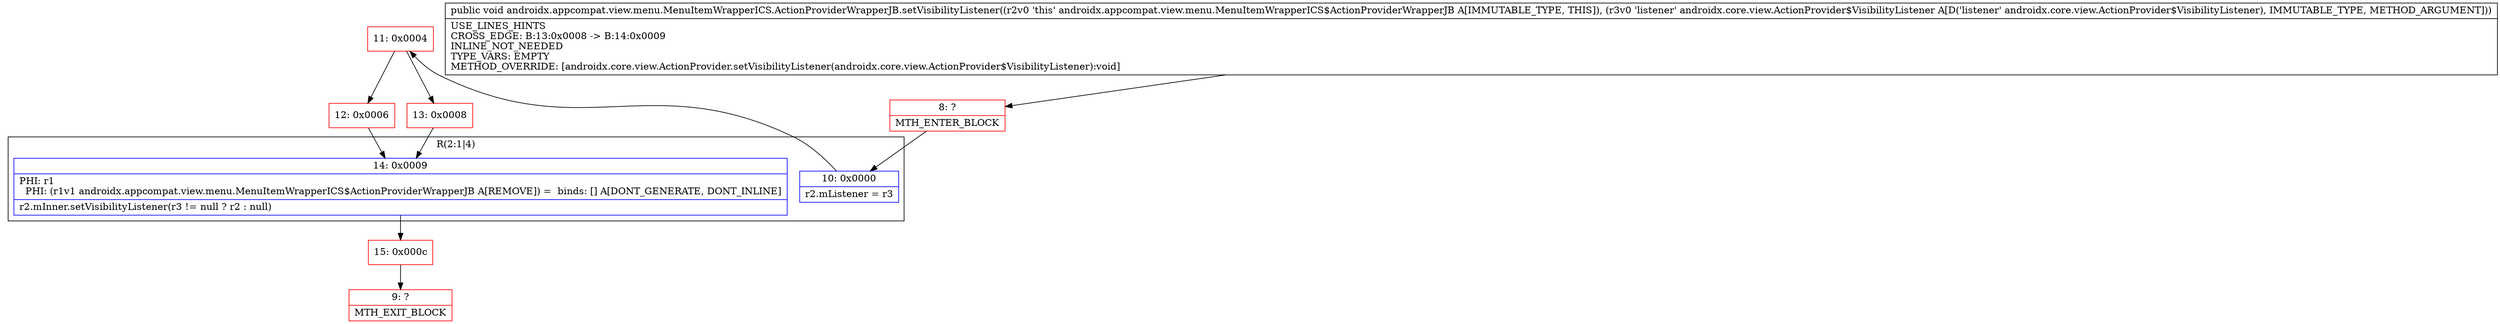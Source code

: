 digraph "CFG forandroidx.appcompat.view.menu.MenuItemWrapperICS.ActionProviderWrapperJB.setVisibilityListener(Landroidx\/core\/view\/ActionProvider$VisibilityListener;)V" {
subgraph cluster_Region_1145008117 {
label = "R(2:1|4)";
node [shape=record,color=blue];
Node_10 [shape=record,label="{10\:\ 0x0000|r2.mListener = r3\l}"];
Node_14 [shape=record,label="{14\:\ 0x0009|PHI: r1 \l  PHI: (r1v1 androidx.appcompat.view.menu.MenuItemWrapperICS$ActionProviderWrapperJB A[REMOVE]) =  binds: [] A[DONT_GENERATE, DONT_INLINE]\l|r2.mInner.setVisibilityListener(r3 != null ? r2 : null)\l}"];
}
Node_8 [shape=record,color=red,label="{8\:\ ?|MTH_ENTER_BLOCK\l}"];
Node_11 [shape=record,color=red,label="{11\:\ 0x0004}"];
Node_12 [shape=record,color=red,label="{12\:\ 0x0006}"];
Node_15 [shape=record,color=red,label="{15\:\ 0x000c}"];
Node_9 [shape=record,color=red,label="{9\:\ ?|MTH_EXIT_BLOCK\l}"];
Node_13 [shape=record,color=red,label="{13\:\ 0x0008}"];
MethodNode[shape=record,label="{public void androidx.appcompat.view.menu.MenuItemWrapperICS.ActionProviderWrapperJB.setVisibilityListener((r2v0 'this' androidx.appcompat.view.menu.MenuItemWrapperICS$ActionProviderWrapperJB A[IMMUTABLE_TYPE, THIS]), (r3v0 'listener' androidx.core.view.ActionProvider$VisibilityListener A[D('listener' androidx.core.view.ActionProvider$VisibilityListener), IMMUTABLE_TYPE, METHOD_ARGUMENT]))  | USE_LINES_HINTS\lCROSS_EDGE: B:13:0x0008 \-\> B:14:0x0009\lINLINE_NOT_NEEDED\lTYPE_VARS: EMPTY\lMETHOD_OVERRIDE: [androidx.core.view.ActionProvider.setVisibilityListener(androidx.core.view.ActionProvider$VisibilityListener):void]\l}"];
MethodNode -> Node_8;Node_10 -> Node_11;
Node_14 -> Node_15;
Node_8 -> Node_10;
Node_11 -> Node_12;
Node_11 -> Node_13;
Node_12 -> Node_14;
Node_15 -> Node_9;
Node_13 -> Node_14;
}

